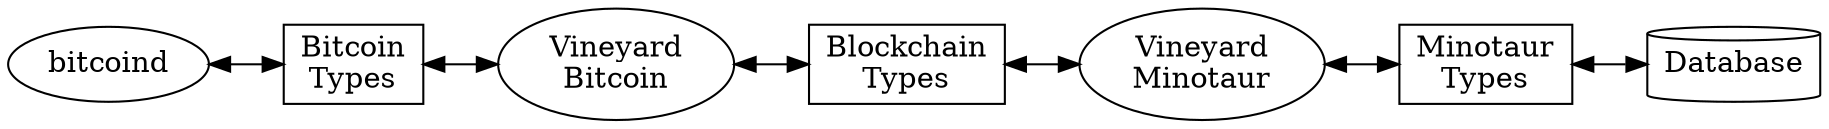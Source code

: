 digraph G {
  rankdir="LR";
  "Bitcoin\nTypes" [shape=box];
  "Blockchain\nTypes" [shape=box];
  "Minotaur\nTypes" [shape=box];
  Database [shape=cylinder]
  bitcoind -> "Bitcoin\nTypes" [dir=both]
  "Bitcoin\nTypes" -> "Vineyard\nBitcoin" [dir=both]
  "Vineyard\nBitcoin" -> "Blockchain\nTypes" [dir=both]
  "Blockchain\nTypes" -> "Vineyard\nMinotaur" [dir=both]
  "Vineyard\nMinotaur" -> "Minotaur\nTypes" [dir=both]
  "Minotaur\nTypes" -> Database [dir=both]
}